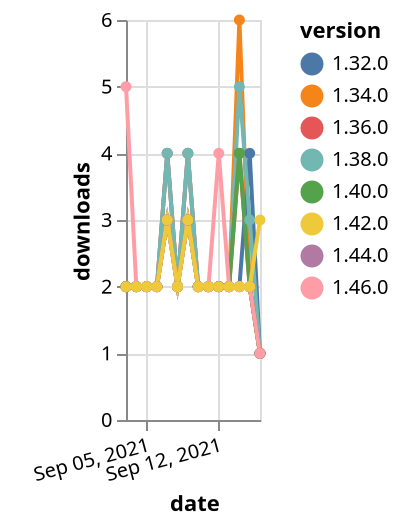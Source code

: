 {"$schema": "https://vega.github.io/schema/vega-lite/v5.json", "description": "A simple bar chart with embedded data.", "data": {"values": [{"date": "2021-09-03", "total": 2557, "delta": 2, "version": "1.34.0"}, {"date": "2021-09-04", "total": 2559, "delta": 2, "version": "1.34.0"}, {"date": "2021-09-05", "total": 2561, "delta": 2, "version": "1.34.0"}, {"date": "2021-09-06", "total": 2563, "delta": 2, "version": "1.34.0"}, {"date": "2021-09-07", "total": 2567, "delta": 4, "version": "1.34.0"}, {"date": "2021-09-08", "total": 2569, "delta": 2, "version": "1.34.0"}, {"date": "2021-09-09", "total": 2573, "delta": 4, "version": "1.34.0"}, {"date": "2021-09-10", "total": 2575, "delta": 2, "version": "1.34.0"}, {"date": "2021-09-11", "total": 2577, "delta": 2, "version": "1.34.0"}, {"date": "2021-09-12", "total": 2579, "delta": 2, "version": "1.34.0"}, {"date": "2021-09-13", "total": 2581, "delta": 2, "version": "1.34.0"}, {"date": "2021-09-14", "total": 2587, "delta": 6, "version": "1.34.0"}, {"date": "2021-09-15", "total": 2589, "delta": 2, "version": "1.34.0"}, {"date": "2021-09-16", "total": 2590, "delta": 1, "version": "1.34.0"}, {"date": "2021-09-03", "total": 2407, "delta": 2, "version": "1.32.0"}, {"date": "2021-09-04", "total": 2409, "delta": 2, "version": "1.32.0"}, {"date": "2021-09-05", "total": 2411, "delta": 2, "version": "1.32.0"}, {"date": "2021-09-06", "total": 2413, "delta": 2, "version": "1.32.0"}, {"date": "2021-09-07", "total": 2416, "delta": 3, "version": "1.32.0"}, {"date": "2021-09-08", "total": 2418, "delta": 2, "version": "1.32.0"}, {"date": "2021-09-09", "total": 2421, "delta": 3, "version": "1.32.0"}, {"date": "2021-09-10", "total": 2423, "delta": 2, "version": "1.32.0"}, {"date": "2021-09-11", "total": 2425, "delta": 2, "version": "1.32.0"}, {"date": "2021-09-12", "total": 2427, "delta": 2, "version": "1.32.0"}, {"date": "2021-09-13", "total": 2429, "delta": 2, "version": "1.32.0"}, {"date": "2021-09-14", "total": 2431, "delta": 2, "version": "1.32.0"}, {"date": "2021-09-15", "total": 2435, "delta": 4, "version": "1.32.0"}, {"date": "2021-09-16", "total": 2436, "delta": 1, "version": "1.32.0"}, {"date": "2021-09-03", "total": 742, "delta": 2, "version": "1.44.0"}, {"date": "2021-09-04", "total": 744, "delta": 2, "version": "1.44.0"}, {"date": "2021-09-05", "total": 746, "delta": 2, "version": "1.44.0"}, {"date": "2021-09-06", "total": 748, "delta": 2, "version": "1.44.0"}, {"date": "2021-09-07", "total": 752, "delta": 4, "version": "1.44.0"}, {"date": "2021-09-08", "total": 754, "delta": 2, "version": "1.44.0"}, {"date": "2021-09-09", "total": 758, "delta": 4, "version": "1.44.0"}, {"date": "2021-09-10", "total": 760, "delta": 2, "version": "1.44.0"}, {"date": "2021-09-11", "total": 762, "delta": 2, "version": "1.44.0"}, {"date": "2021-09-12", "total": 764, "delta": 2, "version": "1.44.0"}, {"date": "2021-09-13", "total": 766, "delta": 2, "version": "1.44.0"}, {"date": "2021-09-14", "total": 768, "delta": 2, "version": "1.44.0"}, {"date": "2021-09-15", "total": 770, "delta": 2, "version": "1.44.0"}, {"date": "2021-09-16", "total": 771, "delta": 1, "version": "1.44.0"}, {"date": "2021-09-03", "total": 2037, "delta": 2, "version": "1.38.0"}, {"date": "2021-09-04", "total": 2039, "delta": 2, "version": "1.38.0"}, {"date": "2021-09-05", "total": 2041, "delta": 2, "version": "1.38.0"}, {"date": "2021-09-06", "total": 2043, "delta": 2, "version": "1.38.0"}, {"date": "2021-09-07", "total": 2047, "delta": 4, "version": "1.38.0"}, {"date": "2021-09-08", "total": 2049, "delta": 2, "version": "1.38.0"}, {"date": "2021-09-09", "total": 2053, "delta": 4, "version": "1.38.0"}, {"date": "2021-09-10", "total": 2055, "delta": 2, "version": "1.38.0"}, {"date": "2021-09-11", "total": 2057, "delta": 2, "version": "1.38.0"}, {"date": "2021-09-12", "total": 2059, "delta": 2, "version": "1.38.0"}, {"date": "2021-09-13", "total": 2061, "delta": 2, "version": "1.38.0"}, {"date": "2021-09-14", "total": 2066, "delta": 5, "version": "1.38.0"}, {"date": "2021-09-15", "total": 2069, "delta": 3, "version": "1.38.0"}, {"date": "2021-09-16", "total": 2070, "delta": 1, "version": "1.38.0"}, {"date": "2021-09-03", "total": 2090, "delta": 2, "version": "1.36.0"}, {"date": "2021-09-04", "total": 2092, "delta": 2, "version": "1.36.0"}, {"date": "2021-09-05", "total": 2094, "delta": 2, "version": "1.36.0"}, {"date": "2021-09-06", "total": 2096, "delta": 2, "version": "1.36.0"}, {"date": "2021-09-07", "total": 2099, "delta": 3, "version": "1.36.0"}, {"date": "2021-09-08", "total": 2101, "delta": 2, "version": "1.36.0"}, {"date": "2021-09-09", "total": 2104, "delta": 3, "version": "1.36.0"}, {"date": "2021-09-10", "total": 2106, "delta": 2, "version": "1.36.0"}, {"date": "2021-09-11", "total": 2108, "delta": 2, "version": "1.36.0"}, {"date": "2021-09-12", "total": 2110, "delta": 2, "version": "1.36.0"}, {"date": "2021-09-13", "total": 2112, "delta": 2, "version": "1.36.0"}, {"date": "2021-09-14", "total": 2116, "delta": 4, "version": "1.36.0"}, {"date": "2021-09-15", "total": 2118, "delta": 2, "version": "1.36.0"}, {"date": "2021-09-16", "total": 2119, "delta": 1, "version": "1.36.0"}, {"date": "2021-09-03", "total": 1500, "delta": 2, "version": "1.40.0"}, {"date": "2021-09-04", "total": 1502, "delta": 2, "version": "1.40.0"}, {"date": "2021-09-05", "total": 1504, "delta": 2, "version": "1.40.0"}, {"date": "2021-09-06", "total": 1506, "delta": 2, "version": "1.40.0"}, {"date": "2021-09-07", "total": 1509, "delta": 3, "version": "1.40.0"}, {"date": "2021-09-08", "total": 1511, "delta": 2, "version": "1.40.0"}, {"date": "2021-09-09", "total": 1514, "delta": 3, "version": "1.40.0"}, {"date": "2021-09-10", "total": 1516, "delta": 2, "version": "1.40.0"}, {"date": "2021-09-11", "total": 1518, "delta": 2, "version": "1.40.0"}, {"date": "2021-09-12", "total": 1520, "delta": 2, "version": "1.40.0"}, {"date": "2021-09-13", "total": 1522, "delta": 2, "version": "1.40.0"}, {"date": "2021-09-14", "total": 1526, "delta": 4, "version": "1.40.0"}, {"date": "2021-09-15", "total": 1528, "delta": 2, "version": "1.40.0"}, {"date": "2021-09-16", "total": 1529, "delta": 1, "version": "1.40.0"}, {"date": "2021-09-03", "total": 239, "delta": 5, "version": "1.46.0"}, {"date": "2021-09-04", "total": 241, "delta": 2, "version": "1.46.0"}, {"date": "2021-09-05", "total": 243, "delta": 2, "version": "1.46.0"}, {"date": "2021-09-06", "total": 245, "delta": 2, "version": "1.46.0"}, {"date": "2021-09-07", "total": 248, "delta": 3, "version": "1.46.0"}, {"date": "2021-09-08", "total": 250, "delta": 2, "version": "1.46.0"}, {"date": "2021-09-09", "total": 253, "delta": 3, "version": "1.46.0"}, {"date": "2021-09-10", "total": 255, "delta": 2, "version": "1.46.0"}, {"date": "2021-09-11", "total": 257, "delta": 2, "version": "1.46.0"}, {"date": "2021-09-12", "total": 261, "delta": 4, "version": "1.46.0"}, {"date": "2021-09-13", "total": 263, "delta": 2, "version": "1.46.0"}, {"date": "2021-09-14", "total": 265, "delta": 2, "version": "1.46.0"}, {"date": "2021-09-15", "total": 267, "delta": 2, "version": "1.46.0"}, {"date": "2021-09-16", "total": 268, "delta": 1, "version": "1.46.0"}, {"date": "2021-09-03", "total": 1031, "delta": 2, "version": "1.42.0"}, {"date": "2021-09-04", "total": 1033, "delta": 2, "version": "1.42.0"}, {"date": "2021-09-05", "total": 1035, "delta": 2, "version": "1.42.0"}, {"date": "2021-09-06", "total": 1037, "delta": 2, "version": "1.42.0"}, {"date": "2021-09-07", "total": 1040, "delta": 3, "version": "1.42.0"}, {"date": "2021-09-08", "total": 1042, "delta": 2, "version": "1.42.0"}, {"date": "2021-09-09", "total": 1045, "delta": 3, "version": "1.42.0"}, {"date": "2021-09-10", "total": 1047, "delta": 2, "version": "1.42.0"}, {"date": "2021-09-11", "total": 1049, "delta": 2, "version": "1.42.0"}, {"date": "2021-09-12", "total": 1051, "delta": 2, "version": "1.42.0"}, {"date": "2021-09-13", "total": 1053, "delta": 2, "version": "1.42.0"}, {"date": "2021-09-14", "total": 1055, "delta": 2, "version": "1.42.0"}, {"date": "2021-09-15", "total": 1057, "delta": 2, "version": "1.42.0"}, {"date": "2021-09-16", "total": 1060, "delta": 3, "version": "1.42.0"}]}, "width": "container", "mark": {"type": "line", "point": {"filled": true}}, "encoding": {"x": {"field": "date", "type": "temporal", "timeUnit": "yearmonthdate", "title": "date", "axis": {"labelAngle": -15}}, "y": {"field": "delta", "type": "quantitative", "title": "downloads"}, "color": {"field": "version", "type": "nominal"}, "tooltip": {"field": "delta"}}}